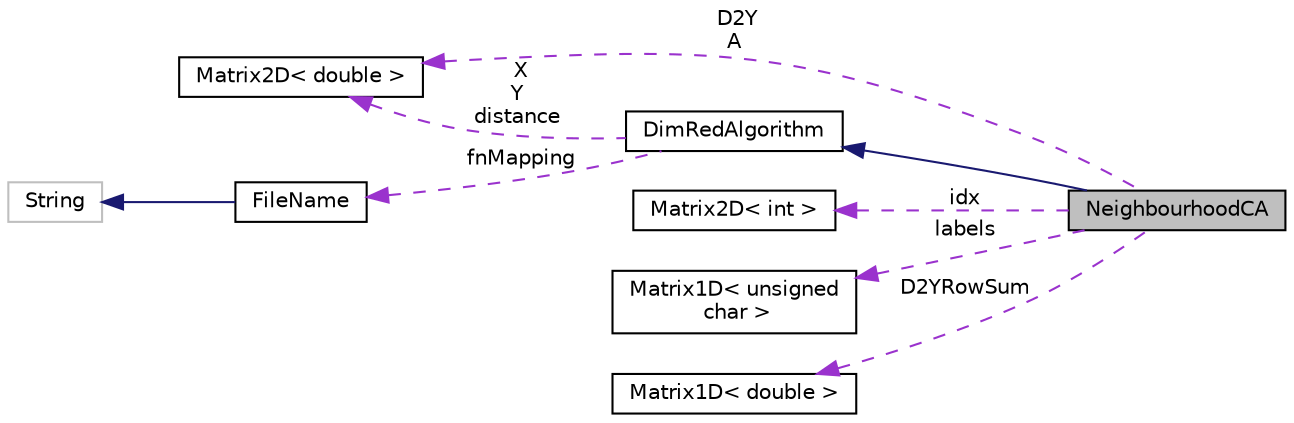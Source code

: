 digraph "NeighbourhoodCA"
{
  edge [fontname="Helvetica",fontsize="10",labelfontname="Helvetica",labelfontsize="10"];
  node [fontname="Helvetica",fontsize="10",shape=record];
  rankdir="LR";
  Node2 [label="NeighbourhoodCA",height=0.2,width=0.4,color="black", fillcolor="grey75", style="filled", fontcolor="black"];
  Node3 -> Node2 [dir="back",color="midnightblue",fontsize="10",style="solid",fontname="Helvetica"];
  Node3 [label="DimRedAlgorithm",height=0.2,width=0.4,color="black", fillcolor="white", style="filled",URL="$classDimRedAlgorithm.html"];
  Node4 -> Node3 [dir="back",color="darkorchid3",fontsize="10",style="dashed",label=" X\nY\ndistance" ,fontname="Helvetica"];
  Node4 [label="Matrix2D\< double \>",height=0.2,width=0.4,color="black", fillcolor="white", style="filled",URL="$classMatrix2D.html"];
  Node5 -> Node3 [dir="back",color="darkorchid3",fontsize="10",style="dashed",label=" fnMapping" ,fontname="Helvetica"];
  Node5 [label="FileName",height=0.2,width=0.4,color="black", fillcolor="white", style="filled",URL="$classFileName.html"];
  Node6 -> Node5 [dir="back",color="midnightblue",fontsize="10",style="solid",fontname="Helvetica"];
  Node6 [label="String",height=0.2,width=0.4,color="grey75", fillcolor="white", style="filled"];
  Node7 -> Node2 [dir="back",color="darkorchid3",fontsize="10",style="dashed",label=" idx" ,fontname="Helvetica"];
  Node7 [label="Matrix2D\< int \>",height=0.2,width=0.4,color="black", fillcolor="white", style="filled",URL="$classMatrix2D.html"];
  Node8 -> Node2 [dir="back",color="darkorchid3",fontsize="10",style="dashed",label=" labels" ,fontname="Helvetica"];
  Node8 [label="Matrix1D\< unsigned\l char \>",height=0.2,width=0.4,color="black", fillcolor="white", style="filled",URL="$classMatrix1D.html"];
  Node4 -> Node2 [dir="back",color="darkorchid3",fontsize="10",style="dashed",label=" D2Y\nA" ,fontname="Helvetica"];
  Node9 -> Node2 [dir="back",color="darkorchid3",fontsize="10",style="dashed",label=" D2YRowSum" ,fontname="Helvetica"];
  Node9 [label="Matrix1D\< double \>",height=0.2,width=0.4,color="black", fillcolor="white", style="filled",URL="$classMatrix1D.html"];
}
